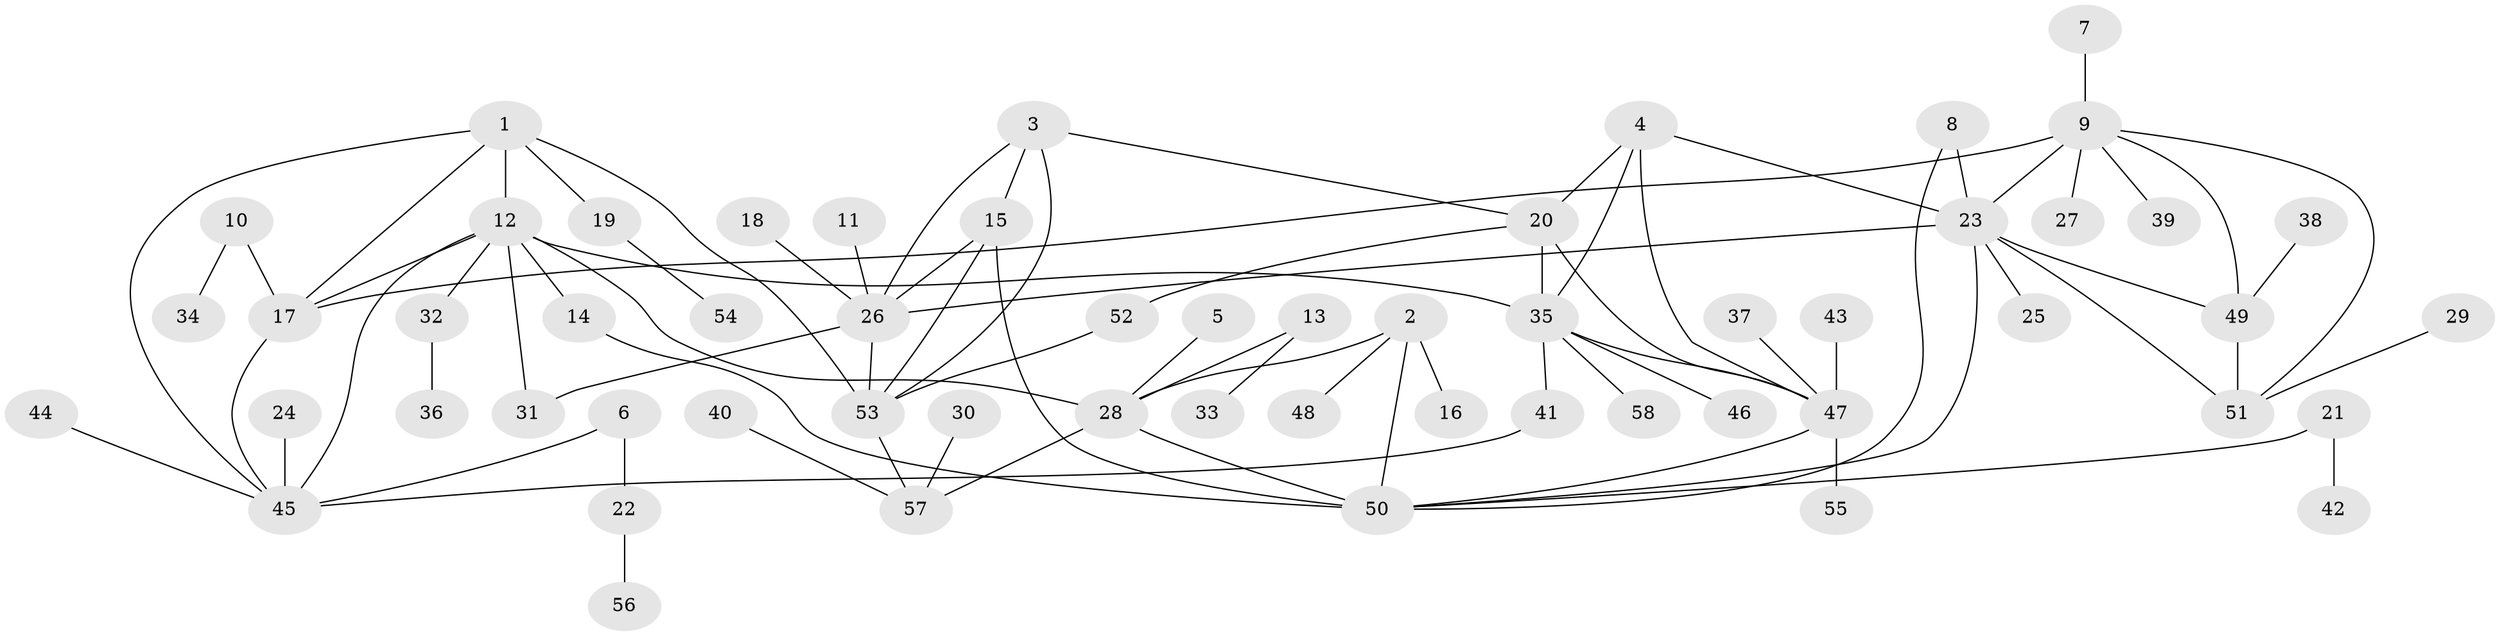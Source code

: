 // original degree distribution, {5: 0.07317073170731707, 9: 0.024390243902439025, 6: 0.024390243902439025, 8: 0.07317073170731707, 10: 0.012195121951219513, 3: 0.012195121951219513, 7: 0.012195121951219513, 4: 0.024390243902439025, 2: 0.23170731707317074, 1: 0.5121951219512195}
// Generated by graph-tools (version 1.1) at 2025/37/03/04/25 23:37:46]
// undirected, 58 vertices, 82 edges
graph export_dot {
  node [color=gray90,style=filled];
  1;
  2;
  3;
  4;
  5;
  6;
  7;
  8;
  9;
  10;
  11;
  12;
  13;
  14;
  15;
  16;
  17;
  18;
  19;
  20;
  21;
  22;
  23;
  24;
  25;
  26;
  27;
  28;
  29;
  30;
  31;
  32;
  33;
  34;
  35;
  36;
  37;
  38;
  39;
  40;
  41;
  42;
  43;
  44;
  45;
  46;
  47;
  48;
  49;
  50;
  51;
  52;
  53;
  54;
  55;
  56;
  57;
  58;
  1 -- 12 [weight=1.0];
  1 -- 17 [weight=1.0];
  1 -- 19 [weight=1.0];
  1 -- 45 [weight=1.0];
  1 -- 53 [weight=1.0];
  2 -- 16 [weight=1.0];
  2 -- 28 [weight=2.0];
  2 -- 48 [weight=1.0];
  2 -- 50 [weight=2.0];
  3 -- 15 [weight=1.0];
  3 -- 20 [weight=1.0];
  3 -- 26 [weight=1.0];
  3 -- 53 [weight=1.0];
  4 -- 20 [weight=1.0];
  4 -- 23 [weight=1.0];
  4 -- 35 [weight=1.0];
  4 -- 47 [weight=1.0];
  5 -- 28 [weight=1.0];
  6 -- 22 [weight=1.0];
  6 -- 45 [weight=1.0];
  7 -- 9 [weight=1.0];
  8 -- 23 [weight=1.0];
  8 -- 50 [weight=1.0];
  9 -- 17 [weight=1.0];
  9 -- 23 [weight=1.0];
  9 -- 27 [weight=1.0];
  9 -- 39 [weight=1.0];
  9 -- 49 [weight=1.0];
  9 -- 51 [weight=1.0];
  10 -- 17 [weight=1.0];
  10 -- 34 [weight=1.0];
  11 -- 26 [weight=1.0];
  12 -- 14 [weight=1.0];
  12 -- 17 [weight=1.0];
  12 -- 28 [weight=1.0];
  12 -- 31 [weight=1.0];
  12 -- 32 [weight=1.0];
  12 -- 35 [weight=1.0];
  12 -- 45 [weight=1.0];
  13 -- 28 [weight=1.0];
  13 -- 33 [weight=1.0];
  14 -- 50 [weight=1.0];
  15 -- 26 [weight=1.0];
  15 -- 50 [weight=1.0];
  15 -- 53 [weight=1.0];
  17 -- 45 [weight=1.0];
  18 -- 26 [weight=1.0];
  19 -- 54 [weight=1.0];
  20 -- 35 [weight=1.0];
  20 -- 47 [weight=1.0];
  20 -- 52 [weight=1.0];
  21 -- 42 [weight=1.0];
  21 -- 50 [weight=1.0];
  22 -- 56 [weight=1.0];
  23 -- 25 [weight=1.0];
  23 -- 26 [weight=1.0];
  23 -- 49 [weight=1.0];
  23 -- 50 [weight=1.0];
  23 -- 51 [weight=1.0];
  24 -- 45 [weight=1.0];
  26 -- 31 [weight=1.0];
  26 -- 53 [weight=1.0];
  28 -- 50 [weight=1.0];
  28 -- 57 [weight=1.0];
  29 -- 51 [weight=1.0];
  30 -- 57 [weight=1.0];
  32 -- 36 [weight=1.0];
  35 -- 41 [weight=1.0];
  35 -- 46 [weight=1.0];
  35 -- 47 [weight=1.0];
  35 -- 58 [weight=1.0];
  37 -- 47 [weight=1.0];
  38 -- 49 [weight=1.0];
  40 -- 57 [weight=1.0];
  41 -- 45 [weight=1.0];
  43 -- 47 [weight=1.0];
  44 -- 45 [weight=1.0];
  47 -- 50 [weight=1.0];
  47 -- 55 [weight=1.0];
  49 -- 51 [weight=1.0];
  52 -- 53 [weight=1.0];
  53 -- 57 [weight=1.0];
}
